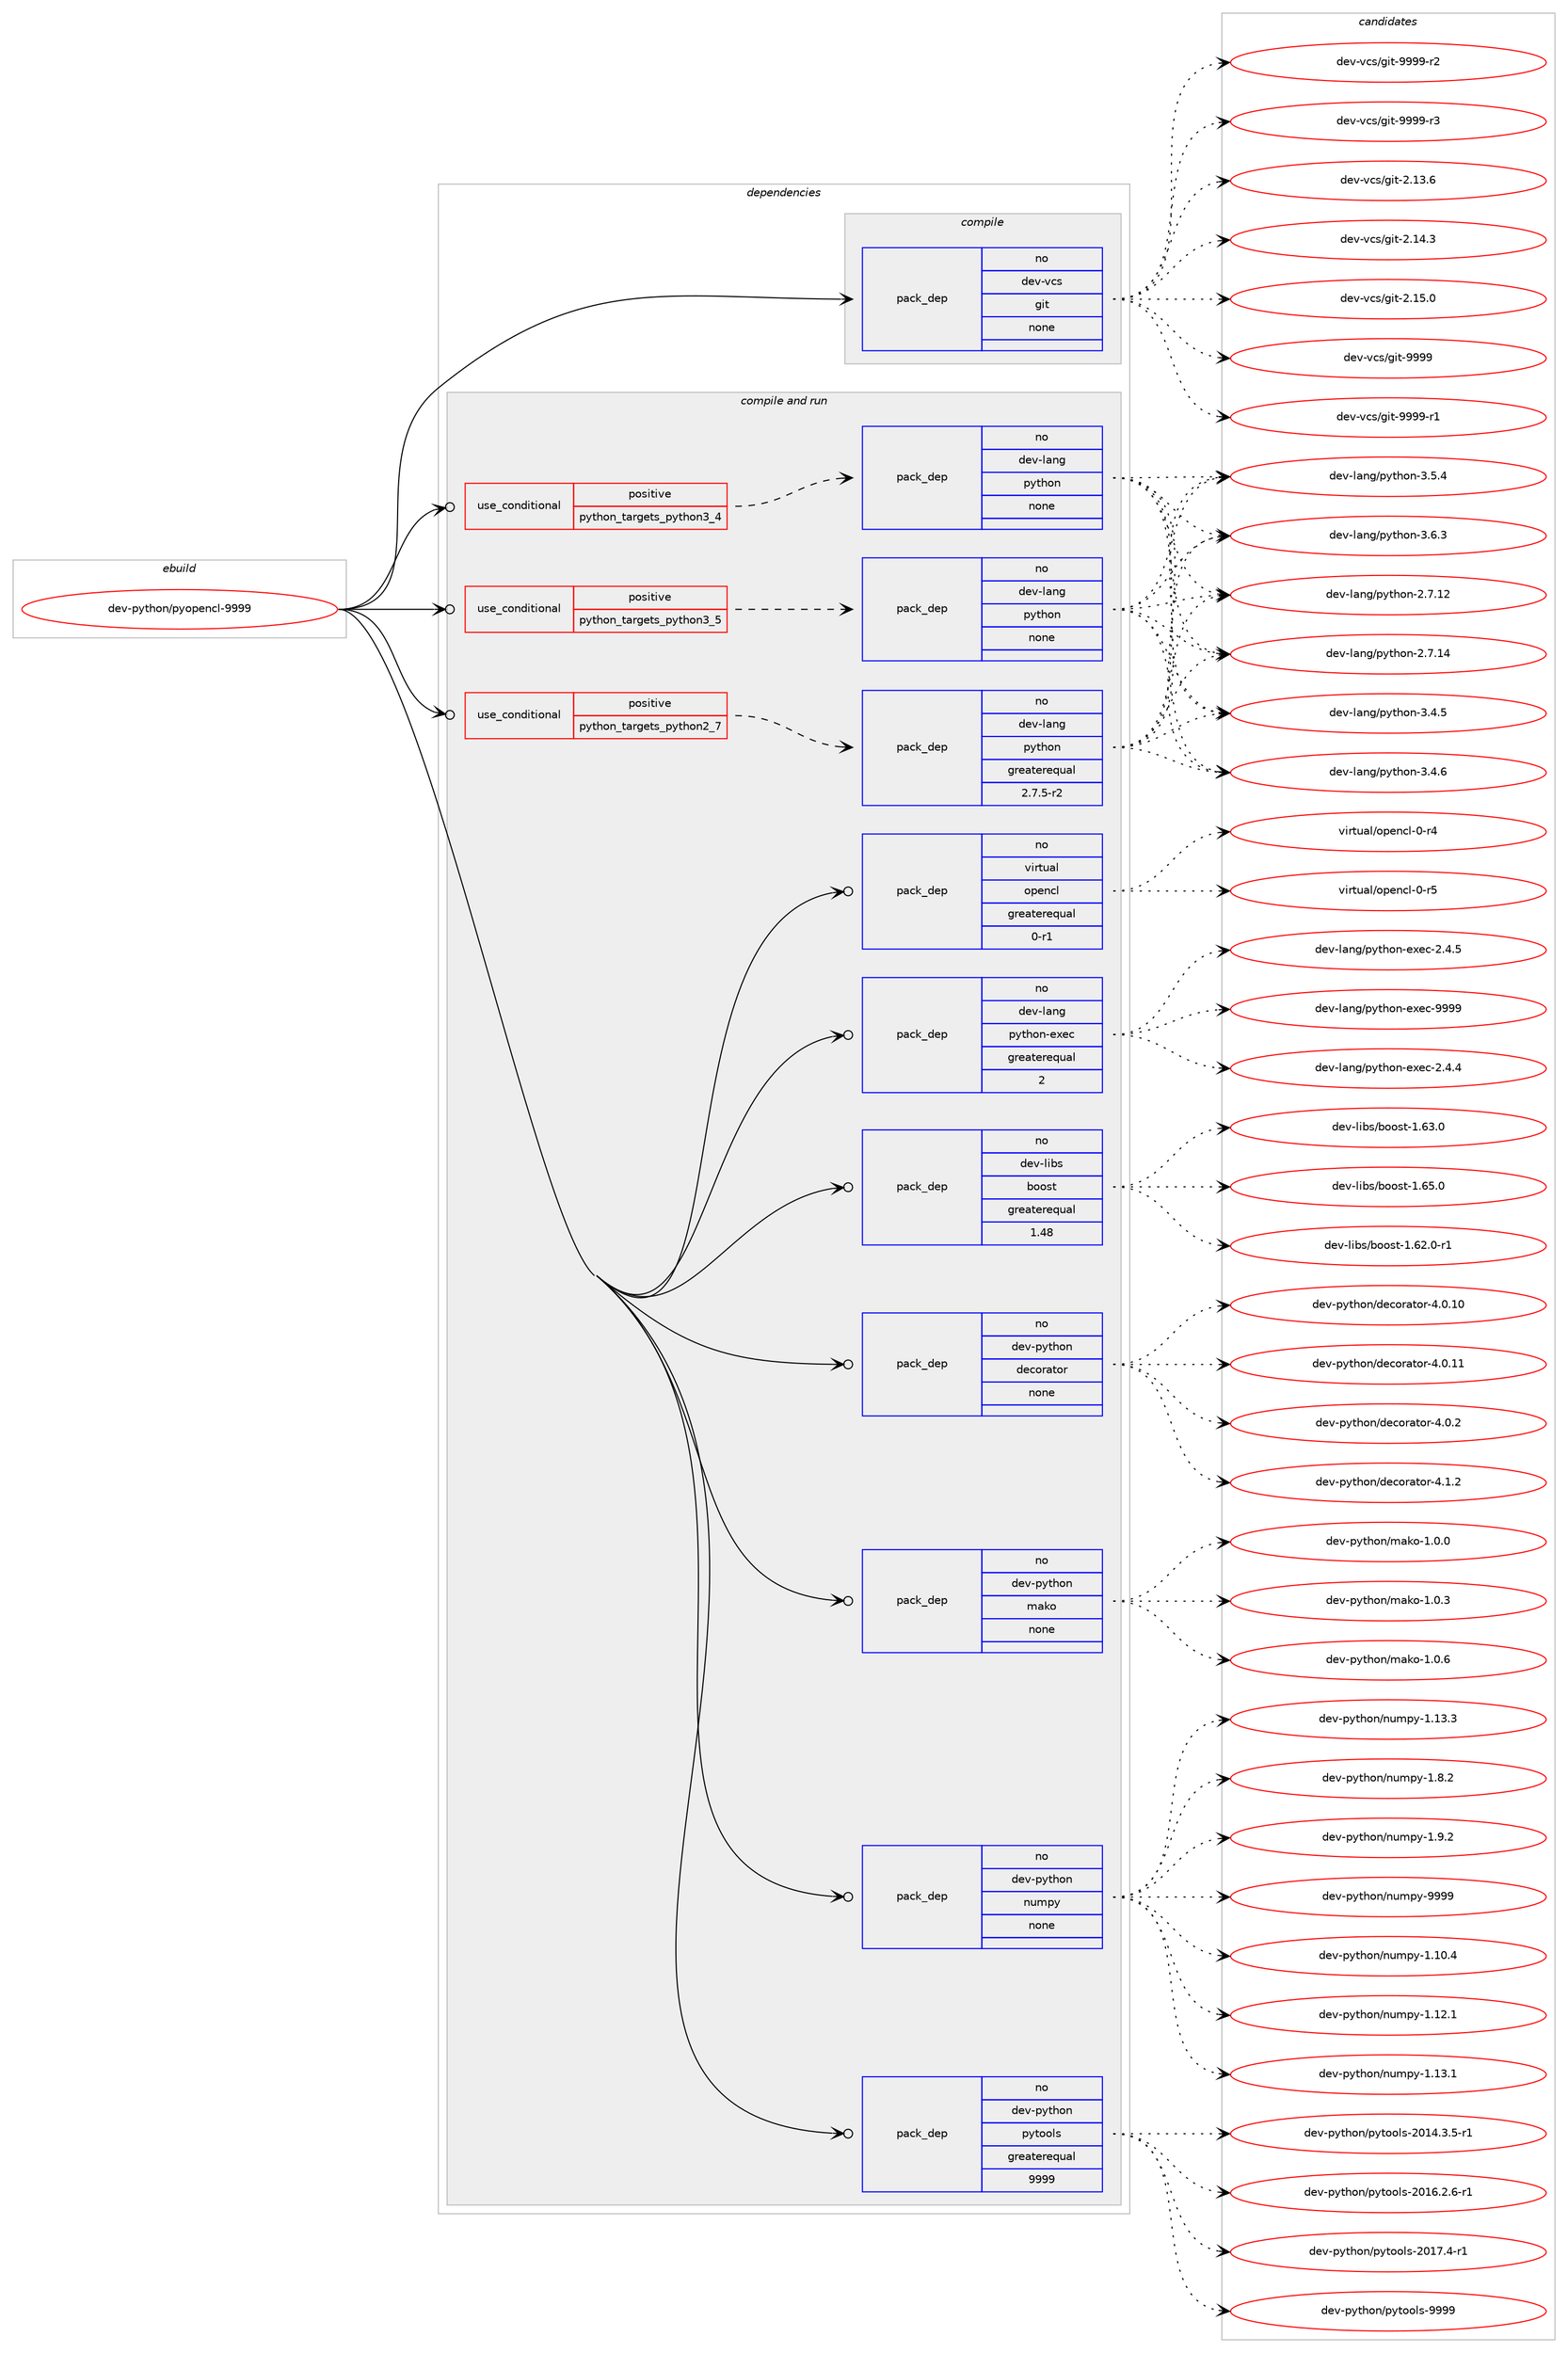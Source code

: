 digraph prolog {

# *************
# Graph options
# *************

newrank=true;
concentrate=true;
compound=true;
graph [rankdir=LR,fontname=Helvetica,fontsize=10,ranksep=1.5];#, ranksep=2.5, nodesep=0.2];
edge  [arrowhead=vee];
node  [fontname=Helvetica,fontsize=10];

# **********
# The ebuild
# **********

subgraph cluster_leftcol {
color=gray;
rank=same;
label=<<i>ebuild</i>>;
id [label="dev-python/pyopencl-9999", color=red, width=4, href="../dev-python/pyopencl-9999.svg"];
}

# ****************
# The dependencies
# ****************

subgraph cluster_midcol {
color=gray;
label=<<i>dependencies</i>>;
subgraph cluster_compile {
fillcolor="#eeeeee";
style=filled;
label=<<i>compile</i>>;
subgraph pack135085 {
dependency177950 [label=<<TABLE BORDER="0" CELLBORDER="1" CELLSPACING="0" CELLPADDING="4" WIDTH="220"><TR><TD ROWSPAN="6" CELLPADDING="30">pack_dep</TD></TR><TR><TD WIDTH="110">no</TD></TR><TR><TD>dev-vcs</TD></TR><TR><TD>git</TD></TR><TR><TD>none</TD></TR><TR><TD></TD></TR></TABLE>>, shape=none, color=blue];
}
id:e -> dependency177950:w [weight=20,style="solid",arrowhead="vee"];
}
subgraph cluster_compileandrun {
fillcolor="#eeeeee";
style=filled;
label=<<i>compile and run</i>>;
subgraph cond38946 {
dependency177951 [label=<<TABLE BORDER="0" CELLBORDER="1" CELLSPACING="0" CELLPADDING="4"><TR><TD ROWSPAN="3" CELLPADDING="10">use_conditional</TD></TR><TR><TD>positive</TD></TR><TR><TD>python_targets_python2_7</TD></TR></TABLE>>, shape=none, color=red];
subgraph pack135086 {
dependency177952 [label=<<TABLE BORDER="0" CELLBORDER="1" CELLSPACING="0" CELLPADDING="4" WIDTH="220"><TR><TD ROWSPAN="6" CELLPADDING="30">pack_dep</TD></TR><TR><TD WIDTH="110">no</TD></TR><TR><TD>dev-lang</TD></TR><TR><TD>python</TD></TR><TR><TD>greaterequal</TD></TR><TR><TD>2.7.5-r2</TD></TR></TABLE>>, shape=none, color=blue];
}
dependency177951:e -> dependency177952:w [weight=20,style="dashed",arrowhead="vee"];
}
id:e -> dependency177951:w [weight=20,style="solid",arrowhead="odotvee"];
subgraph cond38947 {
dependency177953 [label=<<TABLE BORDER="0" CELLBORDER="1" CELLSPACING="0" CELLPADDING="4"><TR><TD ROWSPAN="3" CELLPADDING="10">use_conditional</TD></TR><TR><TD>positive</TD></TR><TR><TD>python_targets_python3_4</TD></TR></TABLE>>, shape=none, color=red];
subgraph pack135087 {
dependency177954 [label=<<TABLE BORDER="0" CELLBORDER="1" CELLSPACING="0" CELLPADDING="4" WIDTH="220"><TR><TD ROWSPAN="6" CELLPADDING="30">pack_dep</TD></TR><TR><TD WIDTH="110">no</TD></TR><TR><TD>dev-lang</TD></TR><TR><TD>python</TD></TR><TR><TD>none</TD></TR><TR><TD></TD></TR></TABLE>>, shape=none, color=blue];
}
dependency177953:e -> dependency177954:w [weight=20,style="dashed",arrowhead="vee"];
}
id:e -> dependency177953:w [weight=20,style="solid",arrowhead="odotvee"];
subgraph cond38948 {
dependency177955 [label=<<TABLE BORDER="0" CELLBORDER="1" CELLSPACING="0" CELLPADDING="4"><TR><TD ROWSPAN="3" CELLPADDING="10">use_conditional</TD></TR><TR><TD>positive</TD></TR><TR><TD>python_targets_python3_5</TD></TR></TABLE>>, shape=none, color=red];
subgraph pack135088 {
dependency177956 [label=<<TABLE BORDER="0" CELLBORDER="1" CELLSPACING="0" CELLPADDING="4" WIDTH="220"><TR><TD ROWSPAN="6" CELLPADDING="30">pack_dep</TD></TR><TR><TD WIDTH="110">no</TD></TR><TR><TD>dev-lang</TD></TR><TR><TD>python</TD></TR><TR><TD>none</TD></TR><TR><TD></TD></TR></TABLE>>, shape=none, color=blue];
}
dependency177955:e -> dependency177956:w [weight=20,style="dashed",arrowhead="vee"];
}
id:e -> dependency177955:w [weight=20,style="solid",arrowhead="odotvee"];
subgraph pack135089 {
dependency177957 [label=<<TABLE BORDER="0" CELLBORDER="1" CELLSPACING="0" CELLPADDING="4" WIDTH="220"><TR><TD ROWSPAN="6" CELLPADDING="30">pack_dep</TD></TR><TR><TD WIDTH="110">no</TD></TR><TR><TD>dev-lang</TD></TR><TR><TD>python-exec</TD></TR><TR><TD>greaterequal</TD></TR><TR><TD>2</TD></TR></TABLE>>, shape=none, color=blue];
}
id:e -> dependency177957:w [weight=20,style="solid",arrowhead="odotvee"];
subgraph pack135090 {
dependency177958 [label=<<TABLE BORDER="0" CELLBORDER="1" CELLSPACING="0" CELLPADDING="4" WIDTH="220"><TR><TD ROWSPAN="6" CELLPADDING="30">pack_dep</TD></TR><TR><TD WIDTH="110">no</TD></TR><TR><TD>dev-libs</TD></TR><TR><TD>boost</TD></TR><TR><TD>greaterequal</TD></TR><TR><TD>1.48</TD></TR></TABLE>>, shape=none, color=blue];
}
id:e -> dependency177958:w [weight=20,style="solid",arrowhead="odotvee"];
subgraph pack135091 {
dependency177959 [label=<<TABLE BORDER="0" CELLBORDER="1" CELLSPACING="0" CELLPADDING="4" WIDTH="220"><TR><TD ROWSPAN="6" CELLPADDING="30">pack_dep</TD></TR><TR><TD WIDTH="110">no</TD></TR><TR><TD>dev-python</TD></TR><TR><TD>decorator</TD></TR><TR><TD>none</TD></TR><TR><TD></TD></TR></TABLE>>, shape=none, color=blue];
}
id:e -> dependency177959:w [weight=20,style="solid",arrowhead="odotvee"];
subgraph pack135092 {
dependency177960 [label=<<TABLE BORDER="0" CELLBORDER="1" CELLSPACING="0" CELLPADDING="4" WIDTH="220"><TR><TD ROWSPAN="6" CELLPADDING="30">pack_dep</TD></TR><TR><TD WIDTH="110">no</TD></TR><TR><TD>dev-python</TD></TR><TR><TD>mako</TD></TR><TR><TD>none</TD></TR><TR><TD></TD></TR></TABLE>>, shape=none, color=blue];
}
id:e -> dependency177960:w [weight=20,style="solid",arrowhead="odotvee"];
subgraph pack135093 {
dependency177961 [label=<<TABLE BORDER="0" CELLBORDER="1" CELLSPACING="0" CELLPADDING="4" WIDTH="220"><TR><TD ROWSPAN="6" CELLPADDING="30">pack_dep</TD></TR><TR><TD WIDTH="110">no</TD></TR><TR><TD>dev-python</TD></TR><TR><TD>numpy</TD></TR><TR><TD>none</TD></TR><TR><TD></TD></TR></TABLE>>, shape=none, color=blue];
}
id:e -> dependency177961:w [weight=20,style="solid",arrowhead="odotvee"];
subgraph pack135094 {
dependency177962 [label=<<TABLE BORDER="0" CELLBORDER="1" CELLSPACING="0" CELLPADDING="4" WIDTH="220"><TR><TD ROWSPAN="6" CELLPADDING="30">pack_dep</TD></TR><TR><TD WIDTH="110">no</TD></TR><TR><TD>dev-python</TD></TR><TR><TD>pytools</TD></TR><TR><TD>greaterequal</TD></TR><TR><TD>9999</TD></TR></TABLE>>, shape=none, color=blue];
}
id:e -> dependency177962:w [weight=20,style="solid",arrowhead="odotvee"];
subgraph pack135095 {
dependency177963 [label=<<TABLE BORDER="0" CELLBORDER="1" CELLSPACING="0" CELLPADDING="4" WIDTH="220"><TR><TD ROWSPAN="6" CELLPADDING="30">pack_dep</TD></TR><TR><TD WIDTH="110">no</TD></TR><TR><TD>virtual</TD></TR><TR><TD>opencl</TD></TR><TR><TD>greaterequal</TD></TR><TR><TD>0-r1</TD></TR></TABLE>>, shape=none, color=blue];
}
id:e -> dependency177963:w [weight=20,style="solid",arrowhead="odotvee"];
}
subgraph cluster_run {
fillcolor="#eeeeee";
style=filled;
label=<<i>run</i>>;
}
}

# **************
# The candidates
# **************

subgraph cluster_choices {
rank=same;
color=gray;
label=<<i>candidates</i>>;

subgraph choice135085 {
color=black;
nodesep=1;
choice10010111845118991154710310511645504649514654 [label="dev-vcs/git-2.13.6", color=red, width=4,href="../dev-vcs/git-2.13.6.svg"];
choice10010111845118991154710310511645504649524651 [label="dev-vcs/git-2.14.3", color=red, width=4,href="../dev-vcs/git-2.14.3.svg"];
choice10010111845118991154710310511645504649534648 [label="dev-vcs/git-2.15.0", color=red, width=4,href="../dev-vcs/git-2.15.0.svg"];
choice1001011184511899115471031051164557575757 [label="dev-vcs/git-9999", color=red, width=4,href="../dev-vcs/git-9999.svg"];
choice10010111845118991154710310511645575757574511449 [label="dev-vcs/git-9999-r1", color=red, width=4,href="../dev-vcs/git-9999-r1.svg"];
choice10010111845118991154710310511645575757574511450 [label="dev-vcs/git-9999-r2", color=red, width=4,href="../dev-vcs/git-9999-r2.svg"];
choice10010111845118991154710310511645575757574511451 [label="dev-vcs/git-9999-r3", color=red, width=4,href="../dev-vcs/git-9999-r3.svg"];
dependency177950:e -> choice10010111845118991154710310511645504649514654:w [style=dotted,weight="100"];
dependency177950:e -> choice10010111845118991154710310511645504649524651:w [style=dotted,weight="100"];
dependency177950:e -> choice10010111845118991154710310511645504649534648:w [style=dotted,weight="100"];
dependency177950:e -> choice1001011184511899115471031051164557575757:w [style=dotted,weight="100"];
dependency177950:e -> choice10010111845118991154710310511645575757574511449:w [style=dotted,weight="100"];
dependency177950:e -> choice10010111845118991154710310511645575757574511450:w [style=dotted,weight="100"];
dependency177950:e -> choice10010111845118991154710310511645575757574511451:w [style=dotted,weight="100"];
}
subgraph choice135086 {
color=black;
nodesep=1;
choice10010111845108971101034711212111610411111045504655464950 [label="dev-lang/python-2.7.12", color=red, width=4,href="../dev-lang/python-2.7.12.svg"];
choice10010111845108971101034711212111610411111045504655464952 [label="dev-lang/python-2.7.14", color=red, width=4,href="../dev-lang/python-2.7.14.svg"];
choice100101118451089711010347112121116104111110455146524653 [label="dev-lang/python-3.4.5", color=red, width=4,href="../dev-lang/python-3.4.5.svg"];
choice100101118451089711010347112121116104111110455146524654 [label="dev-lang/python-3.4.6", color=red, width=4,href="../dev-lang/python-3.4.6.svg"];
choice100101118451089711010347112121116104111110455146534652 [label="dev-lang/python-3.5.4", color=red, width=4,href="../dev-lang/python-3.5.4.svg"];
choice100101118451089711010347112121116104111110455146544651 [label="dev-lang/python-3.6.3", color=red, width=4,href="../dev-lang/python-3.6.3.svg"];
dependency177952:e -> choice10010111845108971101034711212111610411111045504655464950:w [style=dotted,weight="100"];
dependency177952:e -> choice10010111845108971101034711212111610411111045504655464952:w [style=dotted,weight="100"];
dependency177952:e -> choice100101118451089711010347112121116104111110455146524653:w [style=dotted,weight="100"];
dependency177952:e -> choice100101118451089711010347112121116104111110455146524654:w [style=dotted,weight="100"];
dependency177952:e -> choice100101118451089711010347112121116104111110455146534652:w [style=dotted,weight="100"];
dependency177952:e -> choice100101118451089711010347112121116104111110455146544651:w [style=dotted,weight="100"];
}
subgraph choice135087 {
color=black;
nodesep=1;
choice10010111845108971101034711212111610411111045504655464950 [label="dev-lang/python-2.7.12", color=red, width=4,href="../dev-lang/python-2.7.12.svg"];
choice10010111845108971101034711212111610411111045504655464952 [label="dev-lang/python-2.7.14", color=red, width=4,href="../dev-lang/python-2.7.14.svg"];
choice100101118451089711010347112121116104111110455146524653 [label="dev-lang/python-3.4.5", color=red, width=4,href="../dev-lang/python-3.4.5.svg"];
choice100101118451089711010347112121116104111110455146524654 [label="dev-lang/python-3.4.6", color=red, width=4,href="../dev-lang/python-3.4.6.svg"];
choice100101118451089711010347112121116104111110455146534652 [label="dev-lang/python-3.5.4", color=red, width=4,href="../dev-lang/python-3.5.4.svg"];
choice100101118451089711010347112121116104111110455146544651 [label="dev-lang/python-3.6.3", color=red, width=4,href="../dev-lang/python-3.6.3.svg"];
dependency177954:e -> choice10010111845108971101034711212111610411111045504655464950:w [style=dotted,weight="100"];
dependency177954:e -> choice10010111845108971101034711212111610411111045504655464952:w [style=dotted,weight="100"];
dependency177954:e -> choice100101118451089711010347112121116104111110455146524653:w [style=dotted,weight="100"];
dependency177954:e -> choice100101118451089711010347112121116104111110455146524654:w [style=dotted,weight="100"];
dependency177954:e -> choice100101118451089711010347112121116104111110455146534652:w [style=dotted,weight="100"];
dependency177954:e -> choice100101118451089711010347112121116104111110455146544651:w [style=dotted,weight="100"];
}
subgraph choice135088 {
color=black;
nodesep=1;
choice10010111845108971101034711212111610411111045504655464950 [label="dev-lang/python-2.7.12", color=red, width=4,href="../dev-lang/python-2.7.12.svg"];
choice10010111845108971101034711212111610411111045504655464952 [label="dev-lang/python-2.7.14", color=red, width=4,href="../dev-lang/python-2.7.14.svg"];
choice100101118451089711010347112121116104111110455146524653 [label="dev-lang/python-3.4.5", color=red, width=4,href="../dev-lang/python-3.4.5.svg"];
choice100101118451089711010347112121116104111110455146524654 [label="dev-lang/python-3.4.6", color=red, width=4,href="../dev-lang/python-3.4.6.svg"];
choice100101118451089711010347112121116104111110455146534652 [label="dev-lang/python-3.5.4", color=red, width=4,href="../dev-lang/python-3.5.4.svg"];
choice100101118451089711010347112121116104111110455146544651 [label="dev-lang/python-3.6.3", color=red, width=4,href="../dev-lang/python-3.6.3.svg"];
dependency177956:e -> choice10010111845108971101034711212111610411111045504655464950:w [style=dotted,weight="100"];
dependency177956:e -> choice10010111845108971101034711212111610411111045504655464952:w [style=dotted,weight="100"];
dependency177956:e -> choice100101118451089711010347112121116104111110455146524653:w [style=dotted,weight="100"];
dependency177956:e -> choice100101118451089711010347112121116104111110455146524654:w [style=dotted,weight="100"];
dependency177956:e -> choice100101118451089711010347112121116104111110455146534652:w [style=dotted,weight="100"];
dependency177956:e -> choice100101118451089711010347112121116104111110455146544651:w [style=dotted,weight="100"];
}
subgraph choice135089 {
color=black;
nodesep=1;
choice1001011184510897110103471121211161041111104510112010199455046524652 [label="dev-lang/python-exec-2.4.4", color=red, width=4,href="../dev-lang/python-exec-2.4.4.svg"];
choice1001011184510897110103471121211161041111104510112010199455046524653 [label="dev-lang/python-exec-2.4.5", color=red, width=4,href="../dev-lang/python-exec-2.4.5.svg"];
choice10010111845108971101034711212111610411111045101120101994557575757 [label="dev-lang/python-exec-9999", color=red, width=4,href="../dev-lang/python-exec-9999.svg"];
dependency177957:e -> choice1001011184510897110103471121211161041111104510112010199455046524652:w [style=dotted,weight="100"];
dependency177957:e -> choice1001011184510897110103471121211161041111104510112010199455046524653:w [style=dotted,weight="100"];
dependency177957:e -> choice10010111845108971101034711212111610411111045101120101994557575757:w [style=dotted,weight="100"];
}
subgraph choice135090 {
color=black;
nodesep=1;
choice10010111845108105981154798111111115116454946545046484511449 [label="dev-libs/boost-1.62.0-r1", color=red, width=4,href="../dev-libs/boost-1.62.0-r1.svg"];
choice1001011184510810598115479811111111511645494654514648 [label="dev-libs/boost-1.63.0", color=red, width=4,href="../dev-libs/boost-1.63.0.svg"];
choice1001011184510810598115479811111111511645494654534648 [label="dev-libs/boost-1.65.0", color=red, width=4,href="../dev-libs/boost-1.65.0.svg"];
dependency177958:e -> choice10010111845108105981154798111111115116454946545046484511449:w [style=dotted,weight="100"];
dependency177958:e -> choice1001011184510810598115479811111111511645494654514648:w [style=dotted,weight="100"];
dependency177958:e -> choice1001011184510810598115479811111111511645494654534648:w [style=dotted,weight="100"];
}
subgraph choice135091 {
color=black;
nodesep=1;
choice1001011184511212111610411111047100101991111149711611111445524648464948 [label="dev-python/decorator-4.0.10", color=red, width=4,href="../dev-python/decorator-4.0.10.svg"];
choice1001011184511212111610411111047100101991111149711611111445524648464949 [label="dev-python/decorator-4.0.11", color=red, width=4,href="../dev-python/decorator-4.0.11.svg"];
choice10010111845112121116104111110471001019911111497116111114455246484650 [label="dev-python/decorator-4.0.2", color=red, width=4,href="../dev-python/decorator-4.0.2.svg"];
choice10010111845112121116104111110471001019911111497116111114455246494650 [label="dev-python/decorator-4.1.2", color=red, width=4,href="../dev-python/decorator-4.1.2.svg"];
dependency177959:e -> choice1001011184511212111610411111047100101991111149711611111445524648464948:w [style=dotted,weight="100"];
dependency177959:e -> choice1001011184511212111610411111047100101991111149711611111445524648464949:w [style=dotted,weight="100"];
dependency177959:e -> choice10010111845112121116104111110471001019911111497116111114455246484650:w [style=dotted,weight="100"];
dependency177959:e -> choice10010111845112121116104111110471001019911111497116111114455246494650:w [style=dotted,weight="100"];
}
subgraph choice135092 {
color=black;
nodesep=1;
choice100101118451121211161041111104710997107111454946484648 [label="dev-python/mako-1.0.0", color=red, width=4,href="../dev-python/mako-1.0.0.svg"];
choice100101118451121211161041111104710997107111454946484651 [label="dev-python/mako-1.0.3", color=red, width=4,href="../dev-python/mako-1.0.3.svg"];
choice100101118451121211161041111104710997107111454946484654 [label="dev-python/mako-1.0.6", color=red, width=4,href="../dev-python/mako-1.0.6.svg"];
dependency177960:e -> choice100101118451121211161041111104710997107111454946484648:w [style=dotted,weight="100"];
dependency177960:e -> choice100101118451121211161041111104710997107111454946484651:w [style=dotted,weight="100"];
dependency177960:e -> choice100101118451121211161041111104710997107111454946484654:w [style=dotted,weight="100"];
}
subgraph choice135093 {
color=black;
nodesep=1;
choice100101118451121211161041111104711011710911212145494649484652 [label="dev-python/numpy-1.10.4", color=red, width=4,href="../dev-python/numpy-1.10.4.svg"];
choice100101118451121211161041111104711011710911212145494649504649 [label="dev-python/numpy-1.12.1", color=red, width=4,href="../dev-python/numpy-1.12.1.svg"];
choice100101118451121211161041111104711011710911212145494649514649 [label="dev-python/numpy-1.13.1", color=red, width=4,href="../dev-python/numpy-1.13.1.svg"];
choice100101118451121211161041111104711011710911212145494649514651 [label="dev-python/numpy-1.13.3", color=red, width=4,href="../dev-python/numpy-1.13.3.svg"];
choice1001011184511212111610411111047110117109112121454946564650 [label="dev-python/numpy-1.8.2", color=red, width=4,href="../dev-python/numpy-1.8.2.svg"];
choice1001011184511212111610411111047110117109112121454946574650 [label="dev-python/numpy-1.9.2", color=red, width=4,href="../dev-python/numpy-1.9.2.svg"];
choice10010111845112121116104111110471101171091121214557575757 [label="dev-python/numpy-9999", color=red, width=4,href="../dev-python/numpy-9999.svg"];
dependency177961:e -> choice100101118451121211161041111104711011710911212145494649484652:w [style=dotted,weight="100"];
dependency177961:e -> choice100101118451121211161041111104711011710911212145494649504649:w [style=dotted,weight="100"];
dependency177961:e -> choice100101118451121211161041111104711011710911212145494649514649:w [style=dotted,weight="100"];
dependency177961:e -> choice100101118451121211161041111104711011710911212145494649514651:w [style=dotted,weight="100"];
dependency177961:e -> choice1001011184511212111610411111047110117109112121454946564650:w [style=dotted,weight="100"];
dependency177961:e -> choice1001011184511212111610411111047110117109112121454946574650:w [style=dotted,weight="100"];
dependency177961:e -> choice10010111845112121116104111110471101171091121214557575757:w [style=dotted,weight="100"];
}
subgraph choice135094 {
color=black;
nodesep=1;
choice10010111845112121116104111110471121211161111111081154550484952465146534511449 [label="dev-python/pytools-2014.3.5-r1", color=red, width=4,href="../dev-python/pytools-2014.3.5-r1.svg"];
choice10010111845112121116104111110471121211161111111081154550484954465046544511449 [label="dev-python/pytools-2016.2.6-r1", color=red, width=4,href="../dev-python/pytools-2016.2.6-r1.svg"];
choice1001011184511212111610411111047112121116111111108115455048495546524511449 [label="dev-python/pytools-2017.4-r1", color=red, width=4,href="../dev-python/pytools-2017.4-r1.svg"];
choice10010111845112121116104111110471121211161111111081154557575757 [label="dev-python/pytools-9999", color=red, width=4,href="../dev-python/pytools-9999.svg"];
dependency177962:e -> choice10010111845112121116104111110471121211161111111081154550484952465146534511449:w [style=dotted,weight="100"];
dependency177962:e -> choice10010111845112121116104111110471121211161111111081154550484954465046544511449:w [style=dotted,weight="100"];
dependency177962:e -> choice1001011184511212111610411111047112121116111111108115455048495546524511449:w [style=dotted,weight="100"];
dependency177962:e -> choice10010111845112121116104111110471121211161111111081154557575757:w [style=dotted,weight="100"];
}
subgraph choice135095 {
color=black;
nodesep=1;
choice11810511411611797108471111121011109910845484511452 [label="virtual/opencl-0-r4", color=red, width=4,href="../virtual/opencl-0-r4.svg"];
choice11810511411611797108471111121011109910845484511453 [label="virtual/opencl-0-r5", color=red, width=4,href="../virtual/opencl-0-r5.svg"];
dependency177963:e -> choice11810511411611797108471111121011109910845484511452:w [style=dotted,weight="100"];
dependency177963:e -> choice11810511411611797108471111121011109910845484511453:w [style=dotted,weight="100"];
}
}

}
